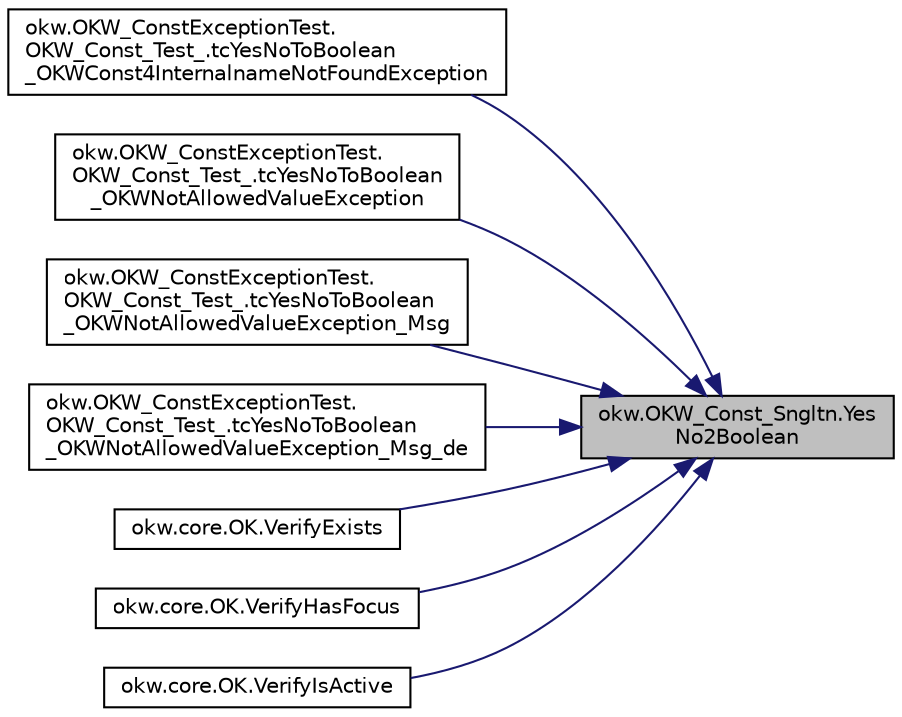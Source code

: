 digraph "okw.OKW_Const_Sngltn.YesNo2Boolean"
{
 // INTERACTIVE_SVG=YES
 // LATEX_PDF_SIZE
  edge [fontname="Helvetica",fontsize="10",labelfontname="Helvetica",labelfontsize="10"];
  node [fontname="Helvetica",fontsize="10",shape=record];
  rankdir="RL";
  Node1 [label="okw.OKW_Const_Sngltn.Yes\lNo2Boolean",height=0.2,width=0.4,color="black", fillcolor="grey75", style="filled", fontcolor="black",tooltip="Konvertiert sprachabhängig Ja/Nein zu einem Booleanean Wert (Wahr/Falsch)."];
  Node1 -> Node2 [dir="back",color="midnightblue",fontsize="10",style="solid",fontname="Helvetica"];
  Node2 [label="okw.OKW_ConstExceptionTest.\lOKW_Const_Test_.tcYesNoToBoolean\l_OKWConst4InternalnameNotFoundException",height=0.2,width=0.4,color="black", fillcolor="white", style="filled",URL="$classokw_1_1_o_k_w___const_exception_test_1_1_o_k_w___const___test__.html#a7925015c73864a9ef6c87a3ec78e9a67",tooltip="Prüft ob eine die fehlende Sprache(hurtz) eine Exception auslöst."];
  Node1 -> Node3 [dir="back",color="midnightblue",fontsize="10",style="solid",fontname="Helvetica"];
  Node3 [label="okw.OKW_ConstExceptionTest.\lOKW_Const_Test_.tcYesNoToBoolean\l_OKWNotAllowedValueException",height=0.2,width=0.4,color="black", fillcolor="white", style="filled",URL="$classokw_1_1_o_k_w___const_exception_test_1_1_o_k_w___const___test__.html#a7bd6a3b0c31c56ed1498712d8a945102",tooltip="Prüft ob ein Tippfehler eine Kernel-Exception auslöst."];
  Node1 -> Node4 [dir="back",color="midnightblue",fontsize="10",style="solid",fontname="Helvetica"];
  Node4 [label="okw.OKW_ConstExceptionTest.\lOKW_Const_Test_.tcYesNoToBoolean\l_OKWNotAllowedValueException_Msg",height=0.2,width=0.4,color="black", fillcolor="white", style="filled",URL="$classokw_1_1_o_k_w___const_exception_test_1_1_o_k_w___const___test__.html#a9352b8a0286f776b5985cadb02abc7ef",tooltip="Prüft ob ein Tippfehler eine OKWNotAllowedValueException-Exception auslöst."];
  Node1 -> Node5 [dir="back",color="midnightblue",fontsize="10",style="solid",fontname="Helvetica"];
  Node5 [label="okw.OKW_ConstExceptionTest.\lOKW_Const_Test_.tcYesNoToBoolean\l_OKWNotAllowedValueException_Msg_de",height=0.2,width=0.4,color="black", fillcolor="white", style="filled",URL="$classokw_1_1_o_k_w___const_exception_test_1_1_o_k_w___const___test__.html#aca18f53eeab69ee0749d2d3cc3cf8f24",tooltip="Prüft ob ein Tippfehler eine OKWNotAllowedValueException-Exception auslöst."];
  Node1 -> Node6 [dir="back",color="midnightblue",fontsize="10",style="solid",fontname="Helvetica"];
  Node6 [label="okw.core.OK.VerifyExists",height=0.2,width=0.4,color="black", fillcolor="white", style="filled",URL="$classokw_1_1core_1_1_o_k.html#a9785853231d70946dcbbfcd44b509c25",tooltip="Prüft, ob das gegebene Objekt existiert."];
  Node1 -> Node7 [dir="back",color="midnightblue",fontsize="10",style="solid",fontname="Helvetica"];
  Node7 [label="okw.core.OK.VerifyHasFocus",height=0.2,width=0.4,color="black", fillcolor="white", style="filled",URL="$classokw_1_1core_1_1_o_k.html#a4950117cbe9cd2b769ae529bbdc1f897",tooltip="Vergleicht den Fokus-Zustand des gegebenen Objekts mit dem erwarteten Wert."];
  Node1 -> Node8 [dir="back",color="midnightblue",fontsize="10",style="solid",fontname="Helvetica"];
  Node8 [label="okw.core.OK.VerifyIsActive",height=0.2,width=0.4,color="black", fillcolor="white", style="filled",URL="$classokw_1_1core_1_1_o_k.html#a071aec5319238e209cfc6f1434ea13e8",tooltip="copydoc IOKW_State::VerifyHasFocus(String,String)"];
}
